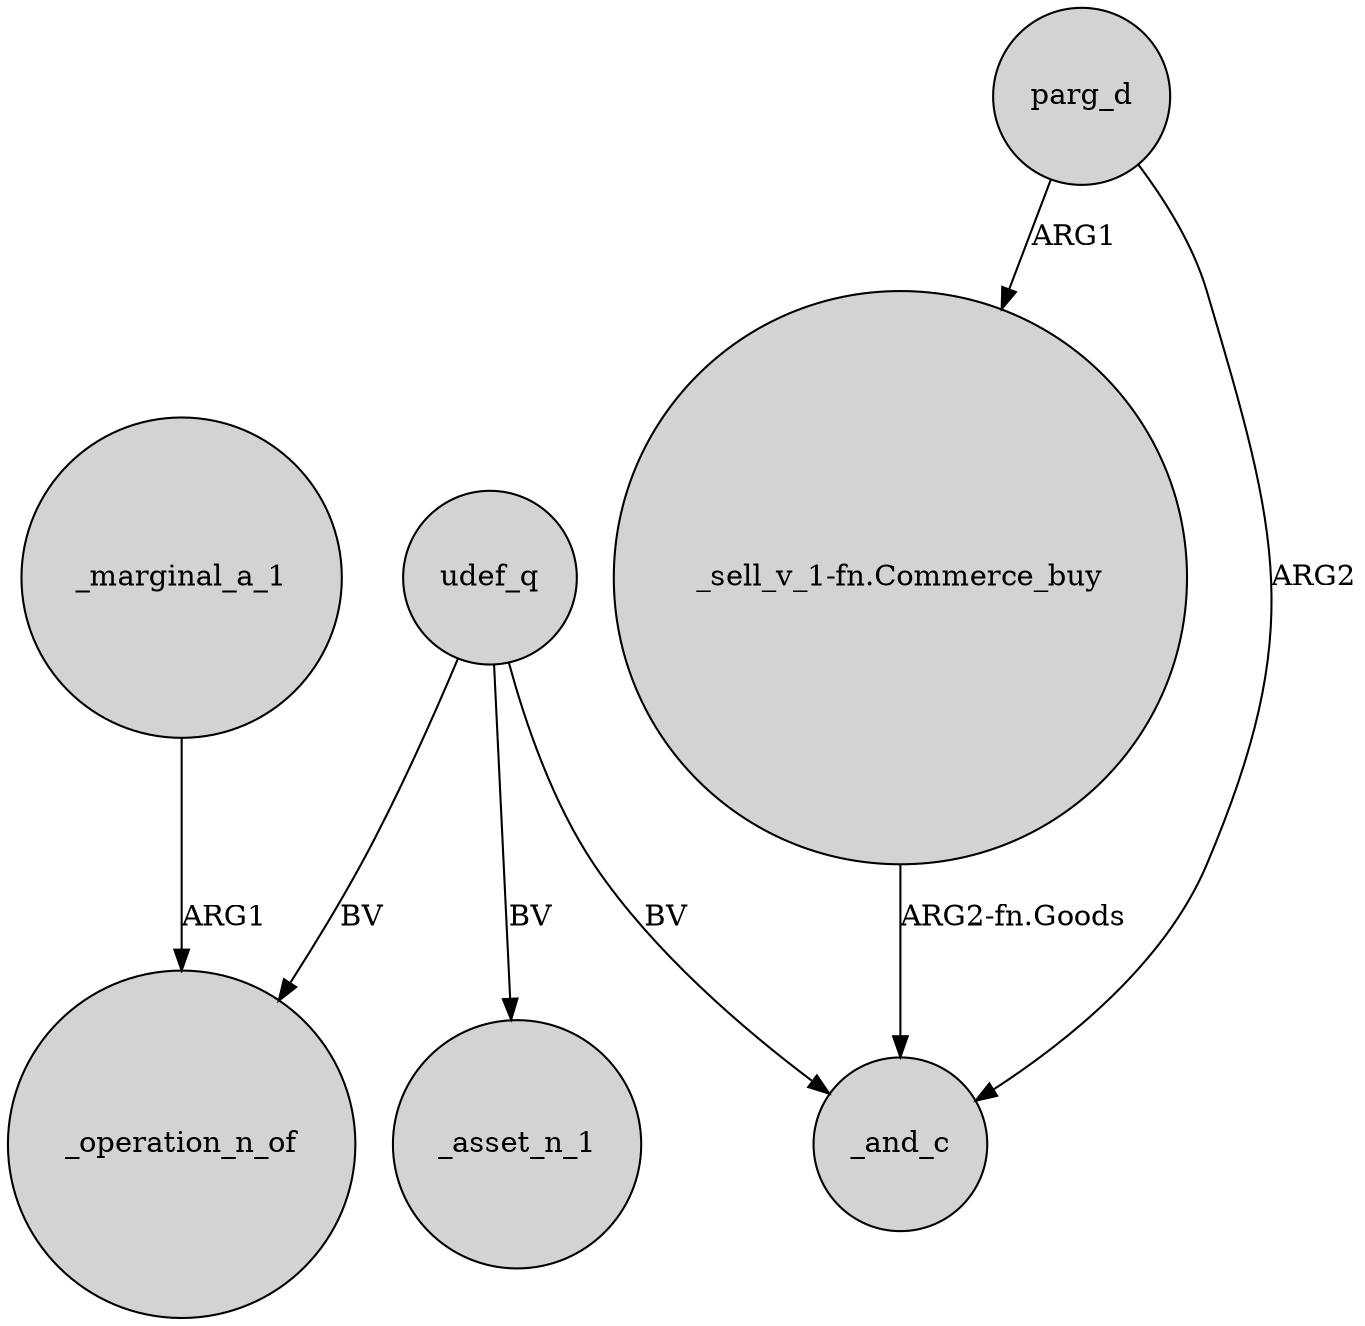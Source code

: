 digraph {
	node [shape=circle style=filled]
	_marginal_a_1 -> _operation_n_of [label=ARG1]
	parg_d -> "_sell_v_1-fn.Commerce_buy" [label=ARG1]
	udef_q -> _operation_n_of [label=BV]
	udef_q -> _and_c [label=BV]
	"_sell_v_1-fn.Commerce_buy" -> _and_c [label="ARG2-fn.Goods"]
	udef_q -> _asset_n_1 [label=BV]
	parg_d -> _and_c [label=ARG2]
}
